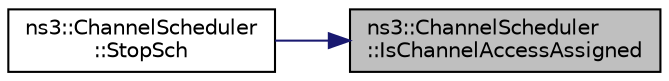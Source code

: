 digraph "ns3::ChannelScheduler::IsChannelAccessAssigned"
{
 // LATEX_PDF_SIZE
  edge [fontname="Helvetica",fontsize="10",labelfontname="Helvetica",labelfontsize="10"];
  node [fontname="Helvetica",fontsize="10",shape=record];
  rankdir="RL";
  Node1 [label="ns3::ChannelScheduler\l::IsChannelAccessAssigned",height=0.2,width=0.4,color="black", fillcolor="grey75", style="filled", fontcolor="black",tooltip=" "];
  Node1 -> Node2 [dir="back",color="midnightblue",fontsize="10",style="solid",fontname="Helvetica"];
  Node2 [label="ns3::ChannelScheduler\l::StopSch",height=0.2,width=0.4,color="black", fillcolor="white", style="filled",URL="$classns3_1_1_channel_scheduler.html#a1ed1aab5fee4893c7f9efb8210048b67",tooltip=" "];
}
